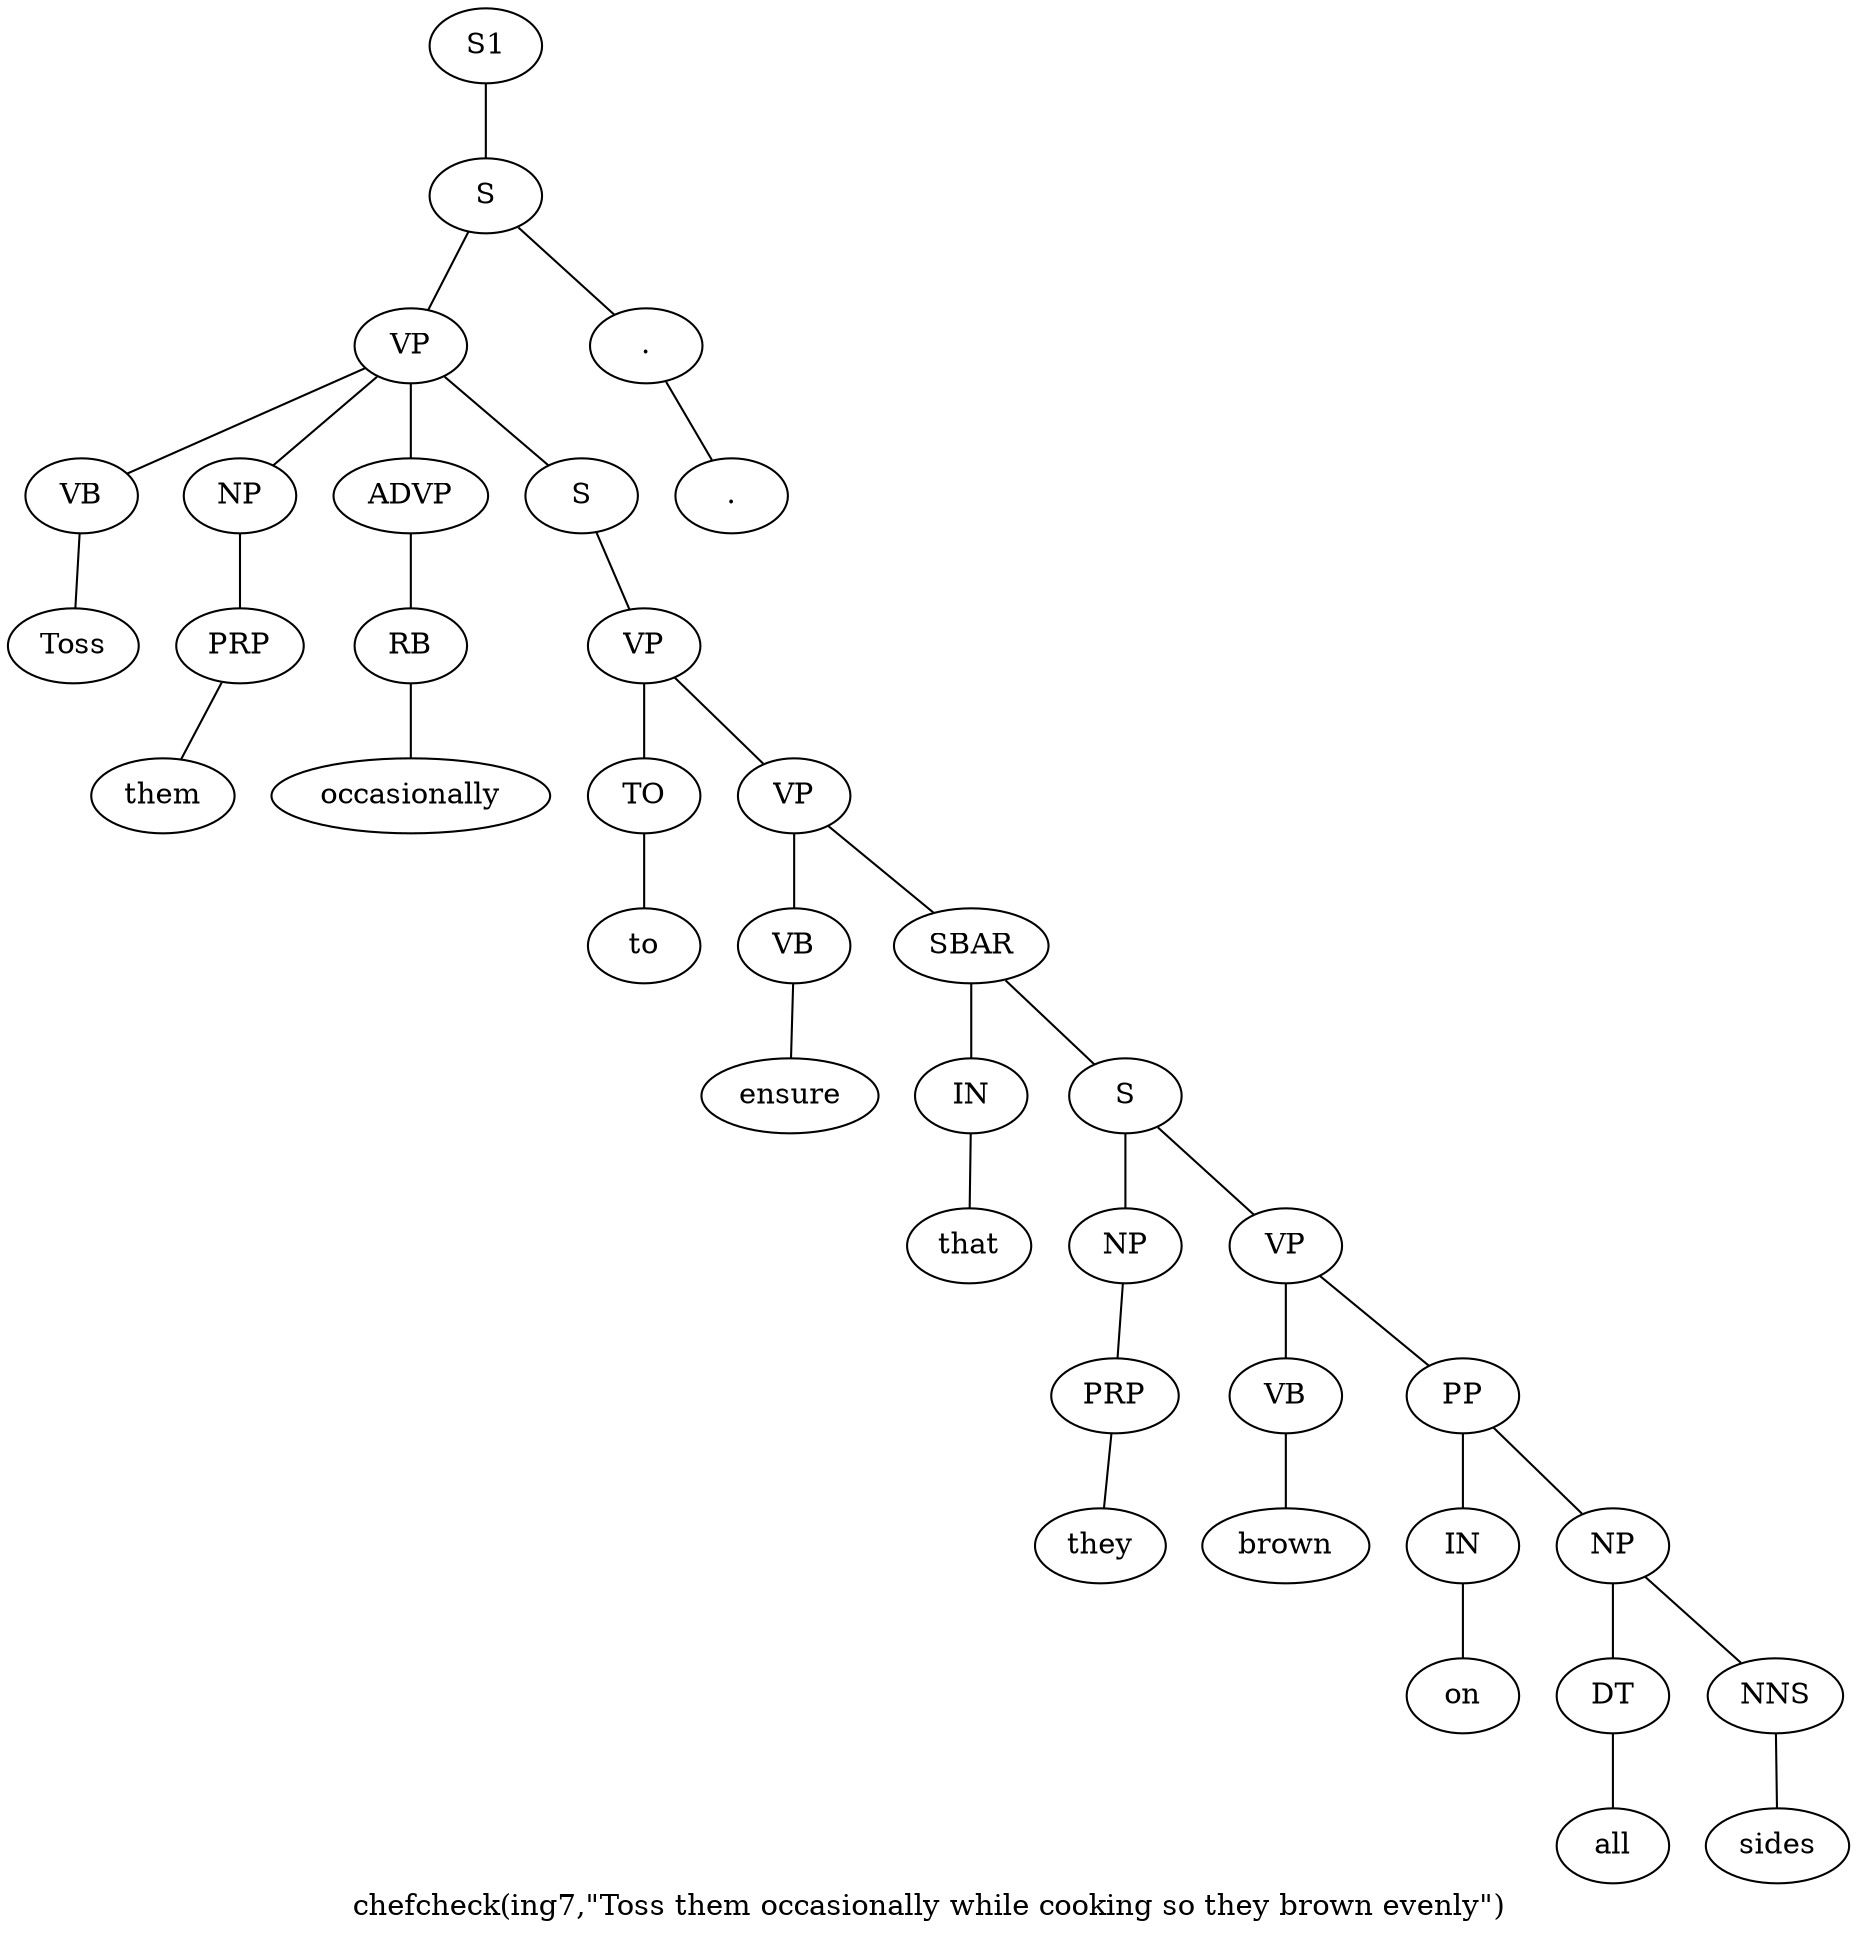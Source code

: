 graph SyntaxGraph {
	label = "chefcheck(ing7,\"Toss them occasionally while cooking so they brown evenly\")";
	Node0 [label="S1"];
	Node1 [label="S"];
	Node2 [label="VP"];
	Node3 [label="VB"];
	Node4 [label="Toss"];
	Node5 [label="NP"];
	Node6 [label="PRP"];
	Node7 [label="them"];
	Node8 [label="ADVP"];
	Node9 [label="RB"];
	Node10 [label="occasionally"];
	Node11 [label="S"];
	Node12 [label="VP"];
	Node13 [label="TO"];
	Node14 [label="to"];
	Node15 [label="VP"];
	Node16 [label="VB"];
	Node17 [label="ensure"];
	Node18 [label="SBAR"];
	Node19 [label="IN"];
	Node20 [label="that"];
	Node21 [label="S"];
	Node22 [label="NP"];
	Node23 [label="PRP"];
	Node24 [label="they"];
	Node25 [label="VP"];
	Node26 [label="VB"];
	Node27 [label="brown"];
	Node28 [label="PP"];
	Node29 [label="IN"];
	Node30 [label="on"];
	Node31 [label="NP"];
	Node32 [label="DT"];
	Node33 [label="all"];
	Node34 [label="NNS"];
	Node35 [label="sides"];
	Node36 [label="."];
	Node37 [label="."];

	Node0 -- Node1;
	Node1 -- Node2;
	Node1 -- Node36;
	Node2 -- Node3;
	Node2 -- Node5;
	Node2 -- Node8;
	Node2 -- Node11;
	Node3 -- Node4;
	Node5 -- Node6;
	Node6 -- Node7;
	Node8 -- Node9;
	Node9 -- Node10;
	Node11 -- Node12;
	Node12 -- Node13;
	Node12 -- Node15;
	Node13 -- Node14;
	Node15 -- Node16;
	Node15 -- Node18;
	Node16 -- Node17;
	Node18 -- Node19;
	Node18 -- Node21;
	Node19 -- Node20;
	Node21 -- Node22;
	Node21 -- Node25;
	Node22 -- Node23;
	Node23 -- Node24;
	Node25 -- Node26;
	Node25 -- Node28;
	Node26 -- Node27;
	Node28 -- Node29;
	Node28 -- Node31;
	Node29 -- Node30;
	Node31 -- Node32;
	Node31 -- Node34;
	Node32 -- Node33;
	Node34 -- Node35;
	Node36 -- Node37;
}